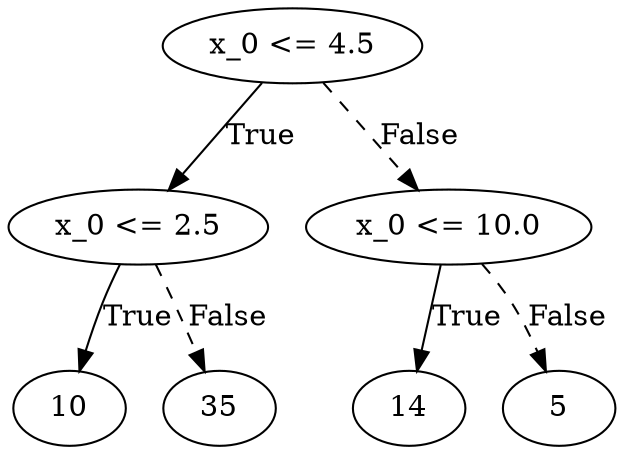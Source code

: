 digraph {
0 [label="x_0 <= 4.5"];
1 [label="x_0 <= 2.5"];
2 [label="10"];
1 -> 2 [label="True"];
3 [label="35"];
1 -> 3 [style="dashed", label="False"];
0 -> 1 [label="True"];
4 [label="x_0 <= 10.0"];
5 [label="14"];
4 -> 5 [label="True"];
6 [label="5"];
4 -> 6 [style="dashed", label="False"];
0 -> 4 [style="dashed", label="False"];

}